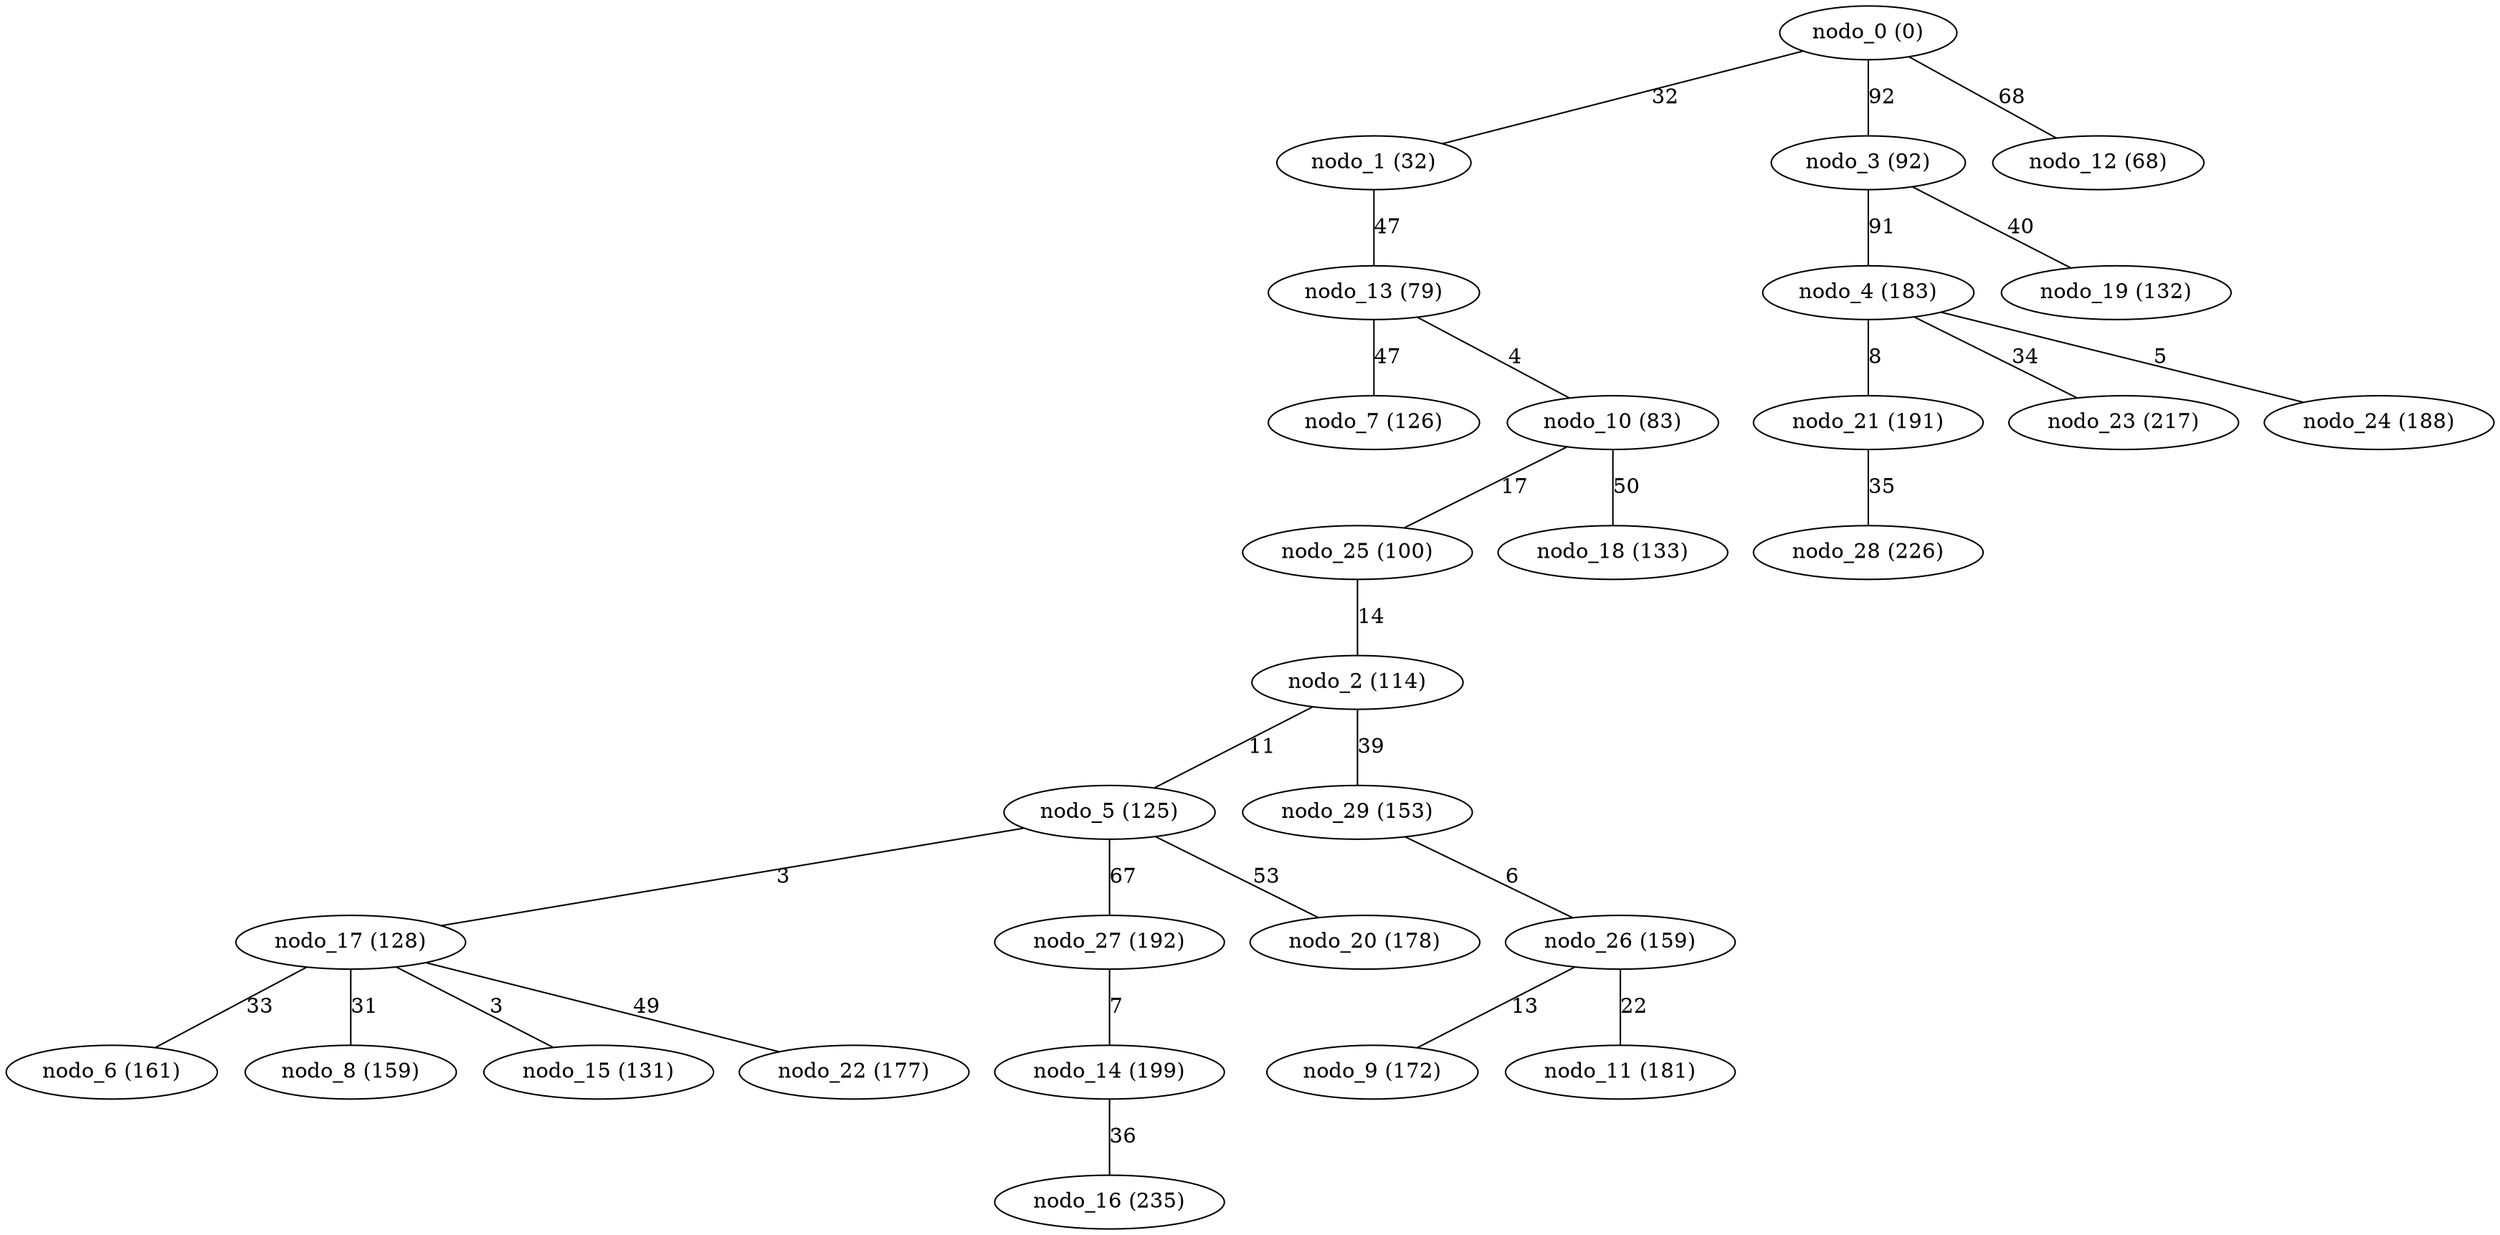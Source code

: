 graph gen_geografico_30_dijkstra {
 "nodo_0 (0)" -- "nodo_1 (32)" [label=32 weight=32]
 "nodo_25 (100)" -- "nodo_2 (114)" [label=14 weight=14]
 "nodo_0 (0)" -- "nodo_3 (92)" [label=92 weight=92]
 "nodo_3 (92)" -- "nodo_4 (183)" [label=91 weight=91]
 "nodo_2 (114)" -- "nodo_5 (125)" [label=11 weight=11]
 "nodo_17 (128)" -- "nodo_6 (161)" [label=33 weight=33]
 "nodo_13 (79)" -- "nodo_7 (126)" [label=47 weight=47]
 "nodo_17 (128)" -- "nodo_8 (159)" [label=31 weight=31]
 "nodo_26 (159)" -- "nodo_9 (172)" [label=13 weight=13]
 "nodo_13 (79)" -- "nodo_10 (83)" [label=4 weight=4]
 "nodo_26 (159)" -- "nodo_11 (181)" [label=22 weight=22]
 "nodo_0 (0)" -- "nodo_12 (68)" [label=68 weight=68]
 "nodo_1 (32)" -- "nodo_13 (79)" [label=47 weight=47]
 "nodo_27 (192)" -- "nodo_14 (199)" [label=7 weight=7]
 "nodo_17 (128)" -- "nodo_15 (131)" [label=3 weight=3]
 "nodo_14 (199)" -- "nodo_16 (235)" [label=36 weight=36]
 "nodo_5 (125)" -- "nodo_17 (128)" [label=3 weight=3]
 "nodo_10 (83)" -- "nodo_18 (133)" [label=50 weight=50]
 "nodo_3 (92)" -- "nodo_19 (132)" [label=40 weight=40]
 "nodo_5 (125)" -- "nodo_20 (178)" [label=53 weight=53]
 "nodo_4 (183)" -- "nodo_21 (191)" [label=8 weight=8]
 "nodo_17 (128)" -- "nodo_22 (177)" [label=49 weight=49]
 "nodo_4 (183)" -- "nodo_23 (217)" [label=34 weight=34]
 "nodo_4 (183)" -- "nodo_24 (188)" [label=5 weight=5]
 "nodo_10 (83)" -- "nodo_25 (100)" [label=17 weight=17]
 "nodo_29 (153)" -- "nodo_26 (159)" [label=6 weight=6]
 "nodo_5 (125)" -- "nodo_27 (192)" [label=67 weight=67]
 "nodo_21 (191)" -- "nodo_28 (226)" [label=35 weight=35]
 "nodo_2 (114)" -- "nodo_29 (153)" [label=39 weight=39]
}